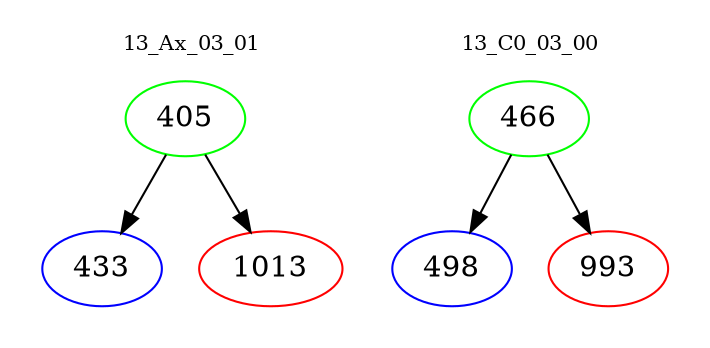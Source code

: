 digraph{
subgraph cluster_0 {
color = white
label = "13_Ax_03_01";
fontsize=10;
T0_405 [label="405", color="green"]
T0_405 -> T0_433 [color="black"]
T0_433 [label="433", color="blue"]
T0_405 -> T0_1013 [color="black"]
T0_1013 [label="1013", color="red"]
}
subgraph cluster_1 {
color = white
label = "13_C0_03_00";
fontsize=10;
T1_466 [label="466", color="green"]
T1_466 -> T1_498 [color="black"]
T1_498 [label="498", color="blue"]
T1_466 -> T1_993 [color="black"]
T1_993 [label="993", color="red"]
}
}
